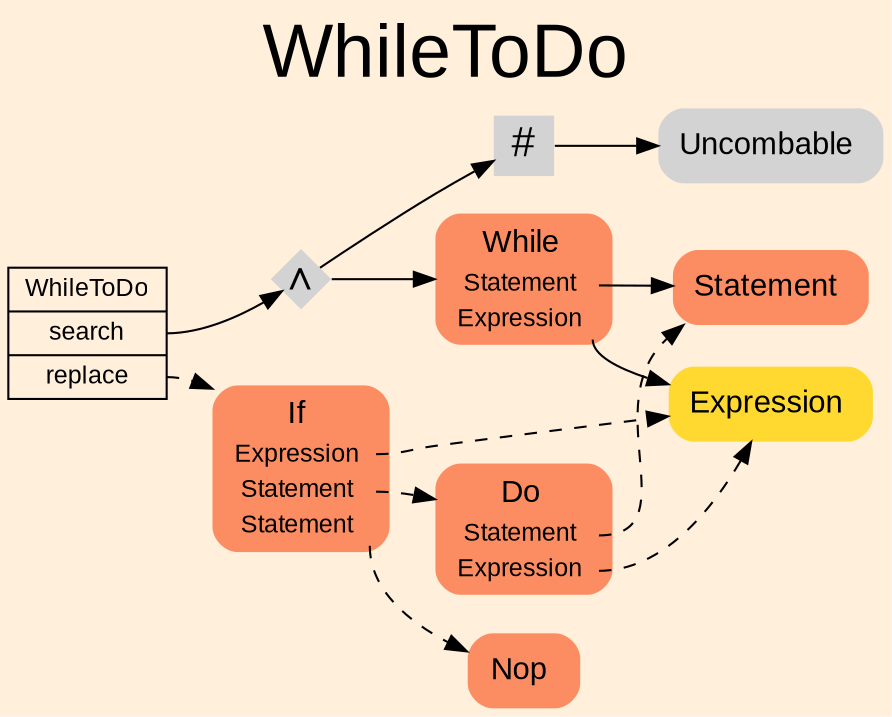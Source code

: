 digraph "WhileToDo" {
label = "WhileToDo"
labelloc = t
fontsize = "36"
graph [
    rankdir = "LR"
    ranksep = 0.3
    bgcolor = antiquewhite1
    color = black
    fontcolor = black
    fontname = "Arial"
];
node [
    fontname = "Arial"
];
edge [
    fontname = "Arial"
];

// -------------------- transformation figure --------------------
// -------- block CR#P36-0 ----------
"CR#P36-0" [
    shape = "record"
    fillcolor = antiquewhite1
    label = "<fixed> WhileToDo | <port0> search | <port1> replace"
    style = "filled"
    fontsize = "12"
    color = black
    fontcolor = black
];

"CR#P36-0":port0 -> "#B-2-634" [
    color = black
    fontcolor = black
];

"CR#P36-0":port1 -> "#B-2-632" [
    style="dashed"
    color = black
    fontcolor = black
];

// -------- block #B-2-634 ----------
"#B-2-634" [
    shape = "diamond"
    label = <∧>
    style = "filled"
    fontsize = "20"
    penwidth = 0.0
    fixedsize = true
    width = 0.4
    height = 0.4
];

"#B-2-634" -> "#B-2-628" [
    color = black
    fontcolor = black
];

"#B-2-634" -> "#B-4-3" [
    color = black
    fontcolor = black
];

// -------- block #B-2-628 ----------
"#B-2-628" [
    shape = "plaintext"
    fillcolor = "/set28/2"
    label = <<TABLE BORDER="0" CELLBORDER="0" CELLSPACING="0">
     <TR><TD><FONT POINT-SIZE="15.0">While</FONT></TD><TD></TD></TR>
     <TR><TD>Statement</TD><TD PORT="port0"></TD></TR>
     <TR><TD>Expression</TD><TD PORT="port1"></TD></TR>
    </TABLE>>
    style = "rounded,filled"
    fontsize = "12"
];

"#B-2-628":port0 -> "#B-2-629" [
    color = black
    fontcolor = black
];

"#B-2-628":port1 -> "#B-2-630" [
    color = black
    fontcolor = black
];

// -------- block #B-2-629 ----------
"#B-2-629" [
    shape = "plaintext"
    fillcolor = "/set28/2"
    label = <<TABLE BORDER="0" CELLBORDER="0" CELLSPACING="0">
     <TR><TD><FONT POINT-SIZE="15.0">Statement</FONT></TD><TD></TD></TR>
    </TABLE>>
    style = "rounded,filled"
    fontsize = "12"
];

// -------- block #B-2-630 ----------
"#B-2-630" [
    shape = "plaintext"
    fillcolor = "/set28/6"
    label = <<TABLE BORDER="0" CELLBORDER="0" CELLSPACING="0">
     <TR><TD><FONT POINT-SIZE="15.0">Expression</FONT></TD><TD></TD></TR>
    </TABLE>>
    style = "rounded,filled"
    fontsize = "12"
];

// -------- block #B-4-3 ----------
"#B-4-3" [
    shape = "square"
    label = <#>
    style = "filled"
    fontsize = "20"
    penwidth = 0.0
    fixedsize = true
    width = 0.4
    height = 0.4
];

"#B-4-3" -> "#B-2-635" [
    color = black
    fontcolor = black
];

// -------- block #B-2-635 ----------
"#B-2-635" [
    shape = "plaintext"
    label = <<TABLE BORDER="0" CELLBORDER="0" CELLSPACING="0">
     <TR><TD><FONT POINT-SIZE="15.0">Uncombable</FONT></TD><TD></TD></TR>
    </TABLE>>
    style = "rounded,filled"
    fontsize = "12"
];

// -------- block #B-2-632 ----------
"#B-2-632" [
    shape = "plaintext"
    fillcolor = "/set28/2"
    label = <<TABLE BORDER="0" CELLBORDER="0" CELLSPACING="0">
     <TR><TD><FONT POINT-SIZE="15.0">If</FONT></TD><TD></TD></TR>
     <TR><TD>Expression</TD><TD PORT="port0"></TD></TR>
     <TR><TD>Statement</TD><TD PORT="port1"></TD></TR>
     <TR><TD>Statement</TD><TD PORT="port2"></TD></TR>
    </TABLE>>
    style = "rounded,filled"
    fontsize = "12"
];

"#B-2-632":port0 -> "#B-2-630" [
    style="dashed"
    color = black
    fontcolor = black
];

"#B-2-632":port1 -> "#B-2-633" [
    style="dashed"
    color = black
    fontcolor = black
];

"#B-2-632":port2 -> "#B-2-631" [
    style="dashed"
    color = black
    fontcolor = black
];

// -------- block #B-2-633 ----------
"#B-2-633" [
    shape = "plaintext"
    fillcolor = "/set28/2"
    label = <<TABLE BORDER="0" CELLBORDER="0" CELLSPACING="0">
     <TR><TD><FONT POINT-SIZE="15.0">Do</FONT></TD><TD></TD></TR>
     <TR><TD>Statement</TD><TD PORT="port0"></TD></TR>
     <TR><TD>Expression</TD><TD PORT="port1"></TD></TR>
    </TABLE>>
    style = "rounded,filled"
    fontsize = "12"
];

"#B-2-633":port0 -> "#B-2-629" [
    style="dashed"
    color = black
    fontcolor = black
];

"#B-2-633":port1 -> "#B-2-630" [
    style="dashed"
    color = black
    fontcolor = black
];

// -------- block #B-2-631 ----------
"#B-2-631" [
    shape = "plaintext"
    fillcolor = "/set28/2"
    label = <<TABLE BORDER="0" CELLBORDER="0" CELLSPACING="0">
     <TR><TD><FONT POINT-SIZE="15.0">Nop</FONT></TD><TD></TD></TR>
    </TABLE>>
    style = "rounded,filled"
    fontsize = "12"
];


}
